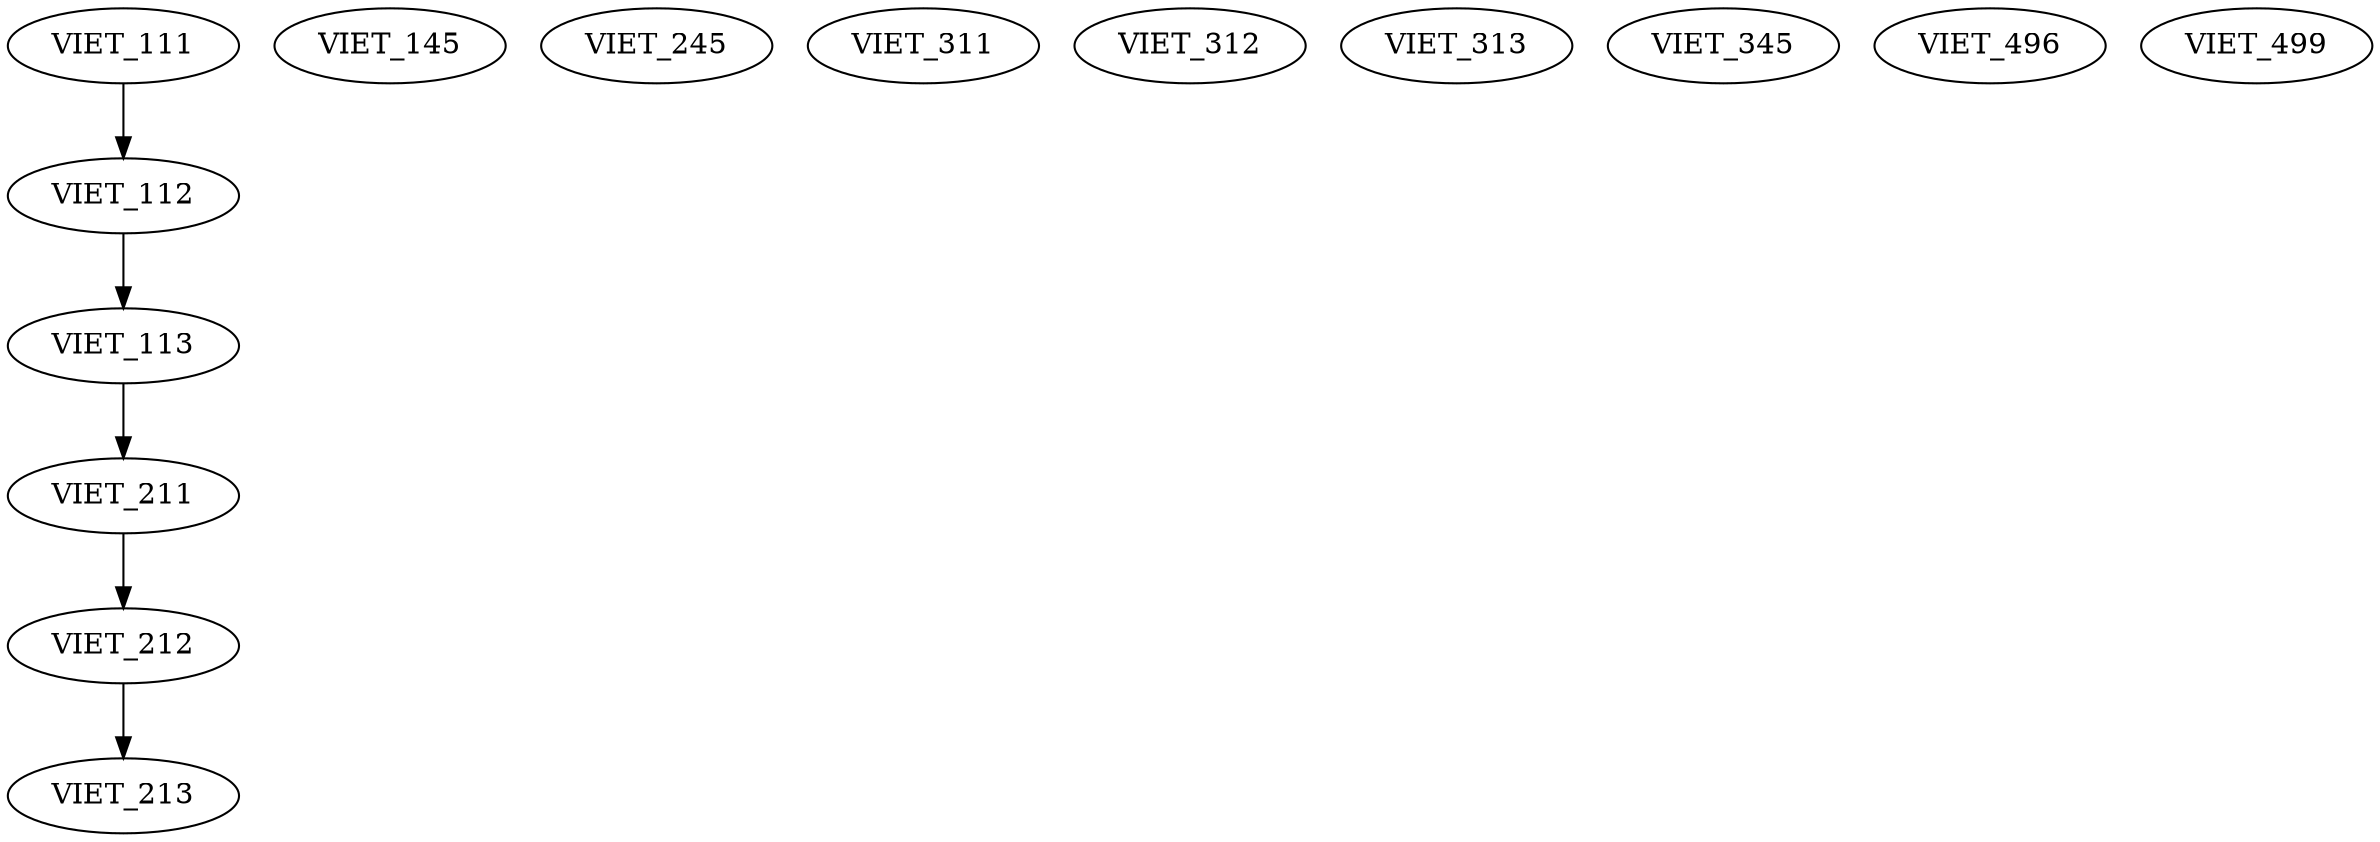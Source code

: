 digraph G {
    VIET_111;
    edge [color=black];
    VIET_111 -> VIET_112;
    edge [color=black];
    VIET_112 -> VIET_113;
    VIET_145;
    edge [color=black];
    VIET_113 -> VIET_211;
    edge [color=black];
    VIET_211 -> VIET_212;
    edge [color=black];
    VIET_212 -> VIET_213;
    VIET_245;
    VIET_311;
    VIET_312;
    VIET_313;
    VIET_345;
    VIET_496;
    VIET_499;
}
